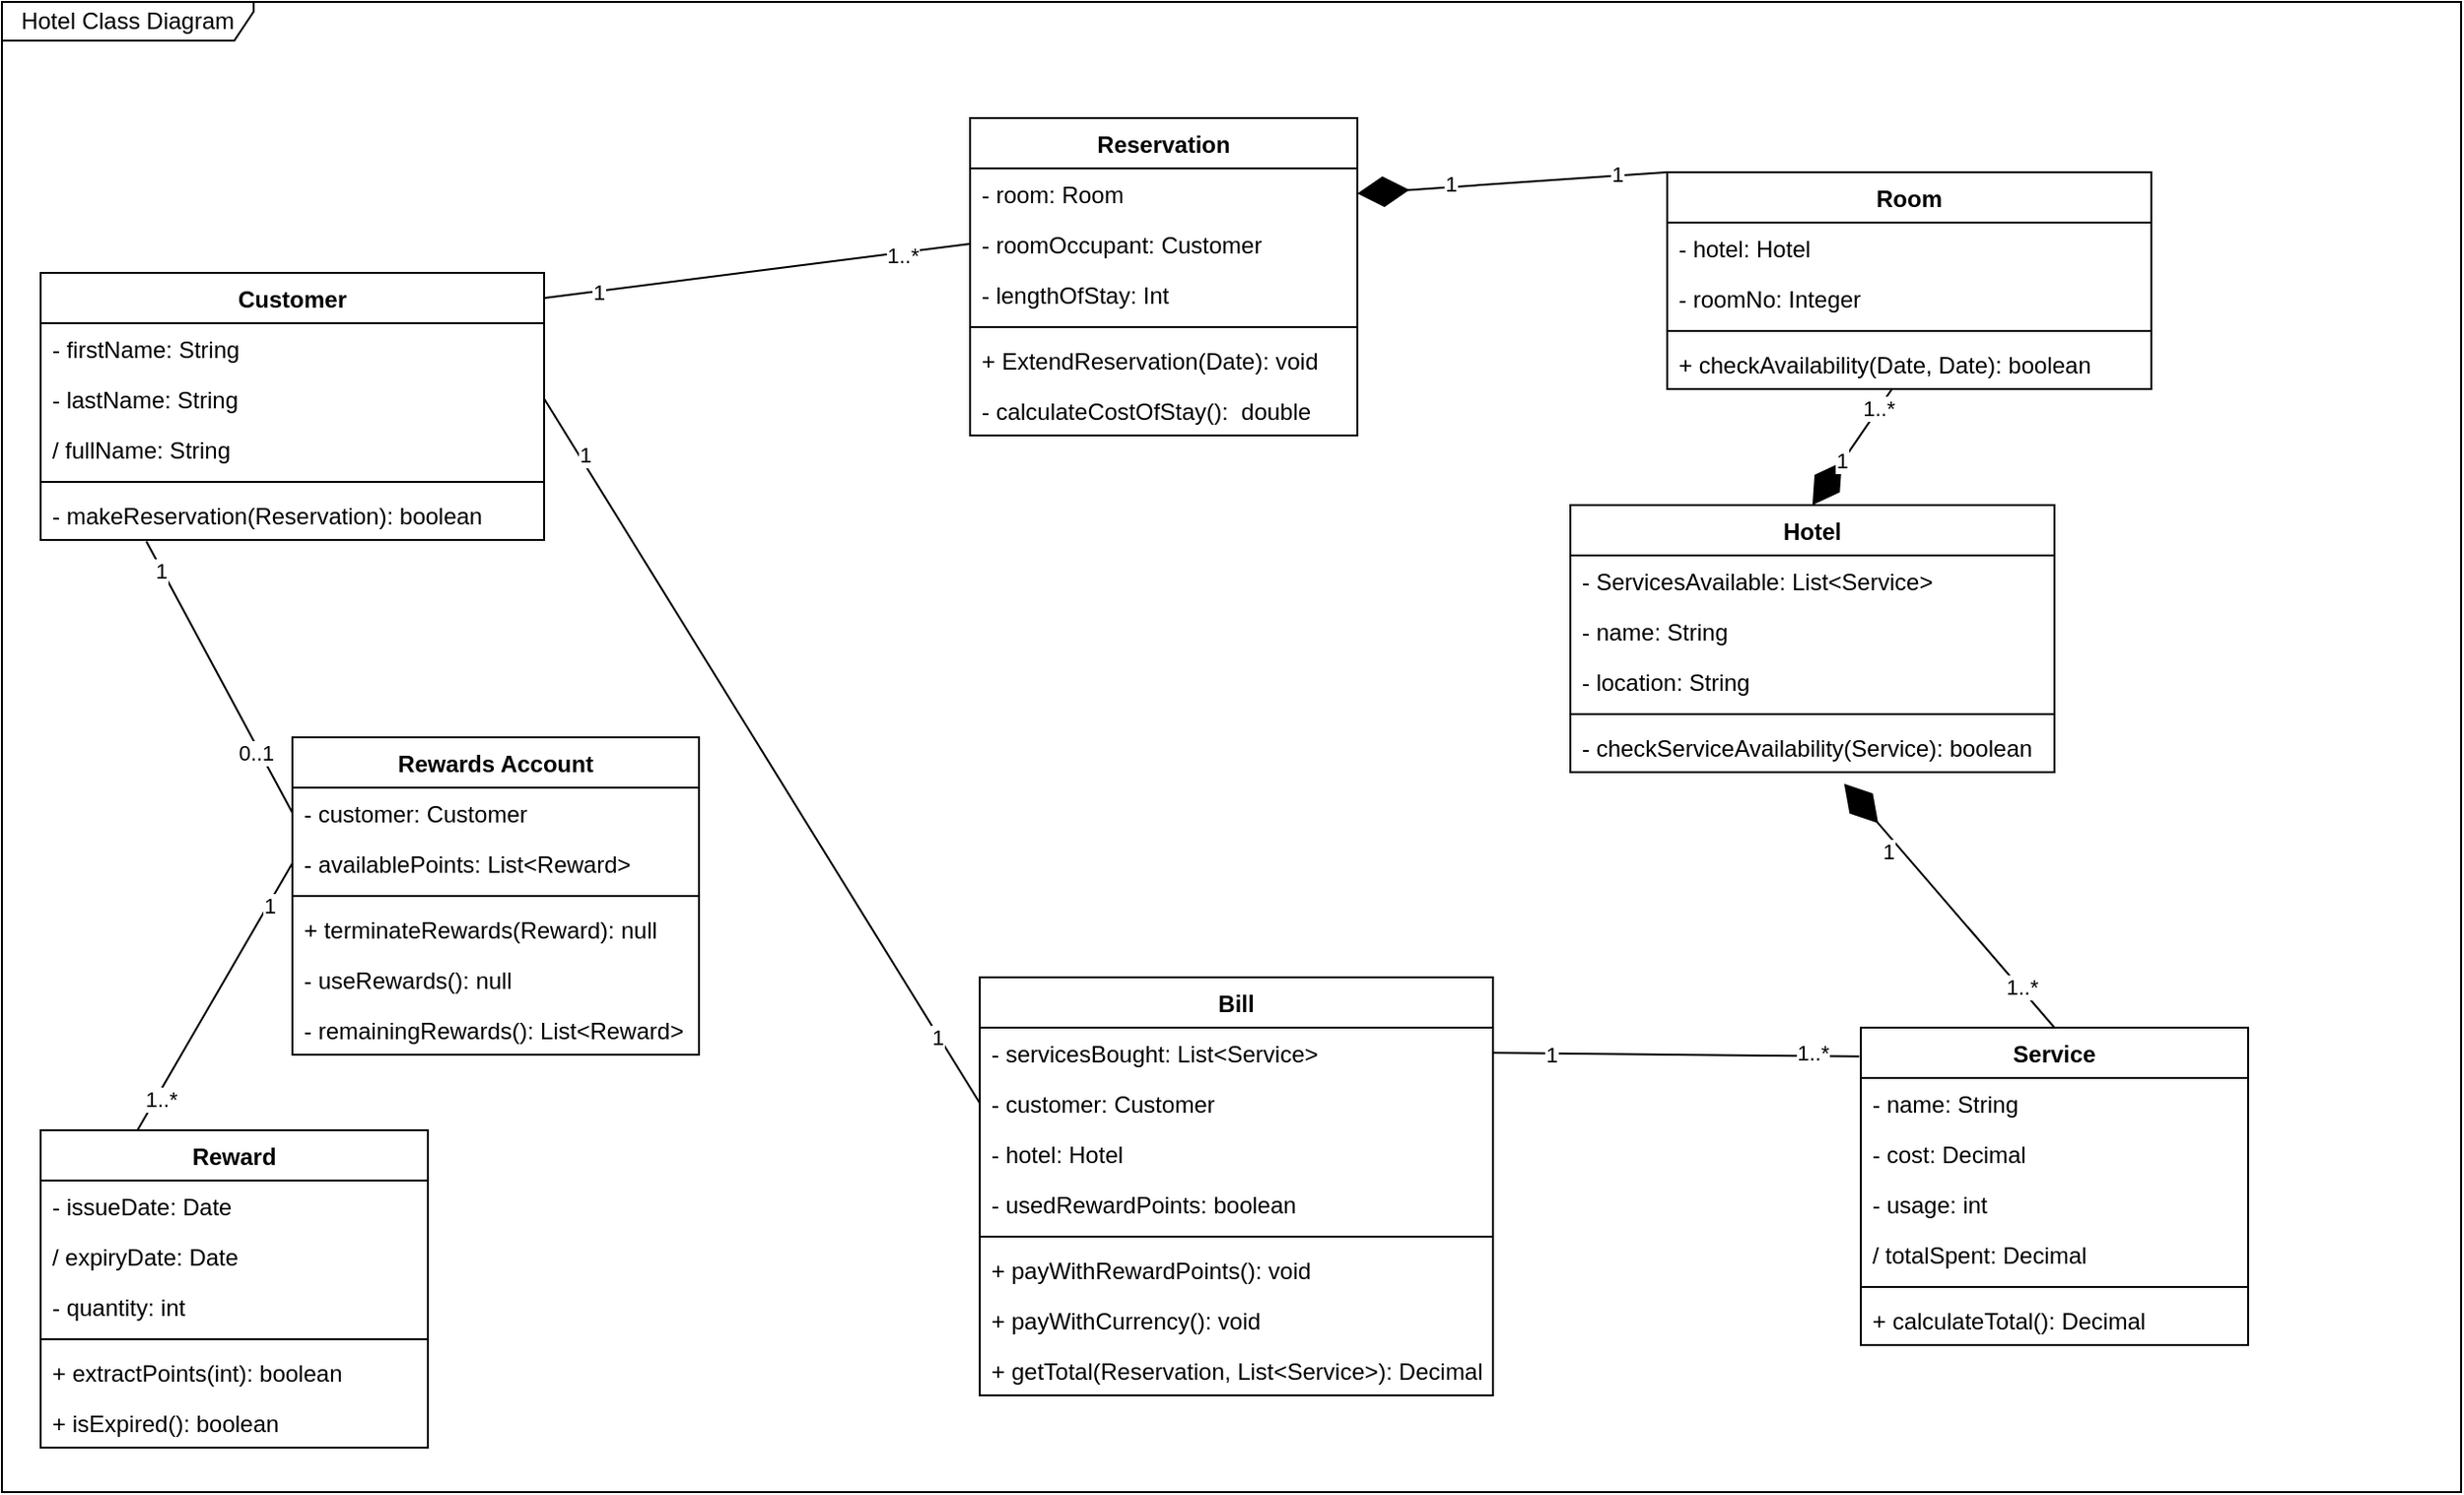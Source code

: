 <mxfile version="15.7.1" type="github">
  <diagram id="YhXRtmVECPYvh8T-_8Jl" name="Page-1">
    <mxGraphModel dx="1221" dy="1813" grid="1" gridSize="10" guides="1" tooltips="1" connect="1" arrows="1" fold="1" page="1" pageScale="1" pageWidth="827" pageHeight="1169" math="0" shadow="0">
      <root>
        <mxCell id="0" />
        <mxCell id="1" parent="0" />
        <mxCell id="nPpc5XucaBcoF5oF9KkG-5" value="Hotel Class Diagram" style="shape=umlFrame;whiteSpace=wrap;html=1;width=130;height=20;" parent="1" vertex="1">
          <mxGeometry x="120" y="-340" width="1270" height="770" as="geometry" />
        </mxCell>
        <mxCell id="nPpc5XucaBcoF5oF9KkG-1" value="Customer" style="swimlane;fontStyle=1;align=center;verticalAlign=top;childLayout=stackLayout;horizontal=1;startSize=26;horizontalStack=0;resizeParent=1;resizeParentMax=0;resizeLast=0;collapsible=1;marginBottom=0;" parent="1" vertex="1">
          <mxGeometry x="140" y="-200" width="260" height="138" as="geometry" />
        </mxCell>
        <mxCell id="vZjGSp75bT5T1jxKTtqy-52" value="- firstName: String" style="text;strokeColor=none;fillColor=none;align=left;verticalAlign=top;spacingLeft=4;spacingRight=4;overflow=hidden;rotatable=0;points=[[0,0.5],[1,0.5]];portConstraint=eastwest;" parent="nPpc5XucaBcoF5oF9KkG-1" vertex="1">
          <mxGeometry y="26" width="260" height="26" as="geometry" />
        </mxCell>
        <mxCell id="vZjGSp75bT5T1jxKTtqy-54" value="- lastName: String" style="text;strokeColor=none;fillColor=none;align=left;verticalAlign=top;spacingLeft=4;spacingRight=4;overflow=hidden;rotatable=0;points=[[0,0.5],[1,0.5]];portConstraint=eastwest;" parent="nPpc5XucaBcoF5oF9KkG-1" vertex="1">
          <mxGeometry y="52" width="260" height="26" as="geometry" />
        </mxCell>
        <mxCell id="vZjGSp75bT5T1jxKTtqy-55" value="/ fullName: String" style="text;strokeColor=none;fillColor=none;align=left;verticalAlign=top;spacingLeft=4;spacingRight=4;overflow=hidden;rotatable=0;points=[[0,0.5],[1,0.5]];portConstraint=eastwest;" parent="nPpc5XucaBcoF5oF9KkG-1" vertex="1">
          <mxGeometry y="78" width="260" height="26" as="geometry" />
        </mxCell>
        <mxCell id="nPpc5XucaBcoF5oF9KkG-3" value="" style="line;strokeWidth=1;fillColor=none;align=left;verticalAlign=middle;spacingTop=-1;spacingLeft=3;spacingRight=3;rotatable=0;labelPosition=right;points=[];portConstraint=eastwest;" parent="nPpc5XucaBcoF5oF9KkG-1" vertex="1">
          <mxGeometry y="104" width="260" height="8" as="geometry" />
        </mxCell>
        <mxCell id="nPpc5XucaBcoF5oF9KkG-4" value="- makeReservation(Reservation): boolean" style="text;strokeColor=none;fillColor=none;align=left;verticalAlign=top;spacingLeft=4;spacingRight=4;overflow=hidden;rotatable=0;points=[[0,0.5],[1,0.5]];portConstraint=eastwest;" parent="nPpc5XucaBcoF5oF9KkG-1" vertex="1">
          <mxGeometry y="112" width="260" height="26" as="geometry" />
        </mxCell>
        <mxCell id="nPpc5XucaBcoF5oF9KkG-6" value="Reservation" style="swimlane;fontStyle=1;align=center;verticalAlign=top;childLayout=stackLayout;horizontal=1;startSize=26;horizontalStack=0;resizeParent=1;resizeParentMax=0;resizeLast=0;collapsible=1;marginBottom=0;" parent="1" vertex="1">
          <mxGeometry x="620" y="-280" width="200" height="164" as="geometry" />
        </mxCell>
        <mxCell id="vZjGSp75bT5T1jxKTtqy-16" value="- room: Room" style="text;strokeColor=none;fillColor=none;align=left;verticalAlign=top;spacingLeft=4;spacingRight=4;overflow=hidden;rotatable=0;points=[[0,0.5],[1,0.5]];portConstraint=eastwest;" parent="nPpc5XucaBcoF5oF9KkG-6" vertex="1">
          <mxGeometry y="26" width="200" height="26" as="geometry" />
        </mxCell>
        <mxCell id="vZjGSp75bT5T1jxKTtqy-70" value="- roomOccupant: Customer" style="text;strokeColor=none;fillColor=none;align=left;verticalAlign=top;spacingLeft=4;spacingRight=4;overflow=hidden;rotatable=0;points=[[0,0.5],[1,0.5]];portConstraint=eastwest;" parent="nPpc5XucaBcoF5oF9KkG-6" vertex="1">
          <mxGeometry y="52" width="200" height="26" as="geometry" />
        </mxCell>
        <mxCell id="vZjGSp75bT5T1jxKTtqy-19" value="- lengthOfStay: Int" style="text;strokeColor=none;fillColor=none;align=left;verticalAlign=top;spacingLeft=4;spacingRight=4;overflow=hidden;rotatable=0;points=[[0,0.5],[1,0.5]];portConstraint=eastwest;" parent="nPpc5XucaBcoF5oF9KkG-6" vertex="1">
          <mxGeometry y="78" width="200" height="26" as="geometry" />
        </mxCell>
        <mxCell id="nPpc5XucaBcoF5oF9KkG-8" value="" style="line;strokeWidth=1;fillColor=none;align=left;verticalAlign=middle;spacingTop=-1;spacingLeft=3;spacingRight=3;rotatable=0;labelPosition=right;points=[];portConstraint=eastwest;" parent="nPpc5XucaBcoF5oF9KkG-6" vertex="1">
          <mxGeometry y="104" width="200" height="8" as="geometry" />
        </mxCell>
        <mxCell id="nPpc5XucaBcoF5oF9KkG-9" value="+ ExtendReservation(Date): void" style="text;strokeColor=none;fillColor=none;align=left;verticalAlign=top;spacingLeft=4;spacingRight=4;overflow=hidden;rotatable=0;points=[[0,0.5],[1,0.5]];portConstraint=eastwest;" parent="nPpc5XucaBcoF5oF9KkG-6" vertex="1">
          <mxGeometry y="112" width="200" height="26" as="geometry" />
        </mxCell>
        <mxCell id="vZjGSp75bT5T1jxKTtqy-43" value="- calculateCostOfStay():  double" style="text;strokeColor=none;fillColor=none;align=left;verticalAlign=top;spacingLeft=4;spacingRight=4;overflow=hidden;rotatable=0;points=[[0,0.5],[1,0.5]];portConstraint=eastwest;" parent="nPpc5XucaBcoF5oF9KkG-6" vertex="1">
          <mxGeometry y="138" width="200" height="26" as="geometry" />
        </mxCell>
        <mxCell id="nPpc5XucaBcoF5oF9KkG-14" value="Service" style="swimlane;fontStyle=1;align=center;verticalAlign=top;childLayout=stackLayout;horizontal=1;startSize=26;horizontalStack=0;resizeParent=1;resizeParentMax=0;resizeLast=0;collapsible=1;marginBottom=0;" parent="1" vertex="1">
          <mxGeometry x="1080" y="190" width="200" height="164" as="geometry" />
        </mxCell>
        <mxCell id="nPpc5XucaBcoF5oF9KkG-15" value="- name: String" style="text;strokeColor=none;fillColor=none;align=left;verticalAlign=top;spacingLeft=4;spacingRight=4;overflow=hidden;rotatable=0;points=[[0,0.5],[1,0.5]];portConstraint=eastwest;" parent="nPpc5XucaBcoF5oF9KkG-14" vertex="1">
          <mxGeometry y="26" width="200" height="26" as="geometry" />
        </mxCell>
        <mxCell id="vZjGSp75bT5T1jxKTtqy-32" value="- cost: Decimal" style="text;strokeColor=none;fillColor=none;align=left;verticalAlign=top;spacingLeft=4;spacingRight=4;overflow=hidden;rotatable=0;points=[[0,0.5],[1,0.5]];portConstraint=eastwest;" parent="nPpc5XucaBcoF5oF9KkG-14" vertex="1">
          <mxGeometry y="52" width="200" height="26" as="geometry" />
        </mxCell>
        <mxCell id="vZjGSp75bT5T1jxKTtqy-33" value="- usage: int" style="text;strokeColor=none;fillColor=none;align=left;verticalAlign=top;spacingLeft=4;spacingRight=4;overflow=hidden;rotatable=0;points=[[0,0.5],[1,0.5]];portConstraint=eastwest;" parent="nPpc5XucaBcoF5oF9KkG-14" vertex="1">
          <mxGeometry y="78" width="200" height="26" as="geometry" />
        </mxCell>
        <mxCell id="vZjGSp75bT5T1jxKTtqy-34" value="/ totalSpent: Decimal" style="text;strokeColor=none;fillColor=none;align=left;verticalAlign=top;spacingLeft=4;spacingRight=4;overflow=hidden;rotatable=0;points=[[0,0.5],[1,0.5]];portConstraint=eastwest;" parent="nPpc5XucaBcoF5oF9KkG-14" vertex="1">
          <mxGeometry y="104" width="200" height="26" as="geometry" />
        </mxCell>
        <mxCell id="nPpc5XucaBcoF5oF9KkG-16" value="" style="line;strokeWidth=1;fillColor=none;align=left;verticalAlign=middle;spacingTop=-1;spacingLeft=3;spacingRight=3;rotatable=0;labelPosition=right;points=[];portConstraint=eastwest;" parent="nPpc5XucaBcoF5oF9KkG-14" vertex="1">
          <mxGeometry y="130" width="200" height="8" as="geometry" />
        </mxCell>
        <mxCell id="nPpc5XucaBcoF5oF9KkG-17" value="+ calculateTotal(): Decimal" style="text;strokeColor=none;fillColor=none;align=left;verticalAlign=top;spacingLeft=4;spacingRight=4;overflow=hidden;rotatable=0;points=[[0,0.5],[1,0.5]];portConstraint=eastwest;" parent="nPpc5XucaBcoF5oF9KkG-14" vertex="1">
          <mxGeometry y="138" width="200" height="26" as="geometry" />
        </mxCell>
        <mxCell id="nPpc5XucaBcoF5oF9KkG-18" value="Bill" style="swimlane;fontStyle=1;align=center;verticalAlign=top;childLayout=stackLayout;horizontal=1;startSize=26;horizontalStack=0;resizeParent=1;resizeParentMax=0;resizeLast=0;collapsible=1;marginBottom=0;" parent="1" vertex="1">
          <mxGeometry x="625" y="164" width="265" height="216" as="geometry" />
        </mxCell>
        <mxCell id="nPpc5XucaBcoF5oF9KkG-19" value="- servicesBought: List&lt;Service&gt;" style="text;strokeColor=none;fillColor=none;align=left;verticalAlign=top;spacingLeft=4;spacingRight=4;overflow=hidden;rotatable=0;points=[[0,0.5],[1,0.5]];portConstraint=eastwest;" parent="nPpc5XucaBcoF5oF9KkG-18" vertex="1">
          <mxGeometry y="26" width="265" height="26" as="geometry" />
        </mxCell>
        <mxCell id="vZjGSp75bT5T1jxKTtqy-35" value="- customer: Customer " style="text;strokeColor=none;fillColor=none;align=left;verticalAlign=top;spacingLeft=4;spacingRight=4;overflow=hidden;rotatable=0;points=[[0,0.5],[1,0.5]];portConstraint=eastwest;" parent="nPpc5XucaBcoF5oF9KkG-18" vertex="1">
          <mxGeometry y="52" width="265" height="26" as="geometry" />
        </mxCell>
        <mxCell id="vZjGSp75bT5T1jxKTtqy-36" value="- hotel: Hotel" style="text;strokeColor=none;fillColor=none;align=left;verticalAlign=top;spacingLeft=4;spacingRight=4;overflow=hidden;rotatable=0;points=[[0,0.5],[1,0.5]];portConstraint=eastwest;" parent="nPpc5XucaBcoF5oF9KkG-18" vertex="1">
          <mxGeometry y="78" width="265" height="26" as="geometry" />
        </mxCell>
        <mxCell id="vZjGSp75bT5T1jxKTtqy-37" value="- usedRewardPoints: boolean" style="text;strokeColor=none;fillColor=none;align=left;verticalAlign=top;spacingLeft=4;spacingRight=4;overflow=hidden;rotatable=0;points=[[0,0.5],[1,0.5]];portConstraint=eastwest;" parent="nPpc5XucaBcoF5oF9KkG-18" vertex="1">
          <mxGeometry y="104" width="265" height="26" as="geometry" />
        </mxCell>
        <mxCell id="nPpc5XucaBcoF5oF9KkG-20" value="" style="line;strokeWidth=1;fillColor=none;align=left;verticalAlign=middle;spacingTop=-1;spacingLeft=3;spacingRight=3;rotatable=0;labelPosition=right;points=[];portConstraint=eastwest;" parent="nPpc5XucaBcoF5oF9KkG-18" vertex="1">
          <mxGeometry y="130" width="265" height="8" as="geometry" />
        </mxCell>
        <mxCell id="nPpc5XucaBcoF5oF9KkG-21" value="+ payWithRewardPoints(): void" style="text;strokeColor=none;fillColor=none;align=left;verticalAlign=top;spacingLeft=4;spacingRight=4;overflow=hidden;rotatable=0;points=[[0,0.5],[1,0.5]];portConstraint=eastwest;" parent="nPpc5XucaBcoF5oF9KkG-18" vertex="1">
          <mxGeometry y="138" width="265" height="26" as="geometry" />
        </mxCell>
        <mxCell id="vZjGSp75bT5T1jxKTtqy-44" value="+ payWithCurrency(): void" style="text;strokeColor=none;fillColor=none;align=left;verticalAlign=top;spacingLeft=4;spacingRight=4;overflow=hidden;rotatable=0;points=[[0,0.5],[1,0.5]];portConstraint=eastwest;" parent="nPpc5XucaBcoF5oF9KkG-18" vertex="1">
          <mxGeometry y="164" width="265" height="26" as="geometry" />
        </mxCell>
        <mxCell id="mT7NecSWXYVlErfL9x04-1" value="+ getTotal(Reservation, List&lt;Service&gt;): Decimal" style="text;strokeColor=none;fillColor=none;align=left;verticalAlign=top;spacingLeft=4;spacingRight=4;overflow=hidden;rotatable=0;points=[[0,0.5],[1,0.5]];portConstraint=eastwest;" vertex="1" parent="nPpc5XucaBcoF5oF9KkG-18">
          <mxGeometry y="190" width="265" height="26" as="geometry" />
        </mxCell>
        <mxCell id="nPpc5XucaBcoF5oF9KkG-22" value="Reward" style="swimlane;fontStyle=1;align=center;verticalAlign=top;childLayout=stackLayout;horizontal=1;startSize=26;horizontalStack=0;resizeParent=1;resizeParentMax=0;resizeLast=0;collapsible=1;marginBottom=0;" parent="1" vertex="1">
          <mxGeometry x="140" y="243" width="200" height="164" as="geometry" />
        </mxCell>
        <mxCell id="nPpc5XucaBcoF5oF9KkG-23" value="- issueDate: Date" style="text;strokeColor=none;fillColor=none;align=left;verticalAlign=top;spacingLeft=4;spacingRight=4;overflow=hidden;rotatable=0;points=[[0,0.5],[1,0.5]];portConstraint=eastwest;" parent="nPpc5XucaBcoF5oF9KkG-22" vertex="1">
          <mxGeometry y="26" width="200" height="26" as="geometry" />
        </mxCell>
        <mxCell id="vZjGSp75bT5T1jxKTtqy-48" value="/ expiryDate: Date" style="text;strokeColor=none;fillColor=none;align=left;verticalAlign=top;spacingLeft=4;spacingRight=4;overflow=hidden;rotatable=0;points=[[0,0.5],[1,0.5]];portConstraint=eastwest;" parent="nPpc5XucaBcoF5oF9KkG-22" vertex="1">
          <mxGeometry y="52" width="200" height="26" as="geometry" />
        </mxCell>
        <mxCell id="vZjGSp75bT5T1jxKTtqy-45" value="- quantity: int" style="text;strokeColor=none;fillColor=none;align=left;verticalAlign=top;spacingLeft=4;spacingRight=4;overflow=hidden;rotatable=0;points=[[0,0.5],[1,0.5]];portConstraint=eastwest;" parent="nPpc5XucaBcoF5oF9KkG-22" vertex="1">
          <mxGeometry y="78" width="200" height="26" as="geometry" />
        </mxCell>
        <mxCell id="nPpc5XucaBcoF5oF9KkG-24" value="" style="line;strokeWidth=1;fillColor=none;align=left;verticalAlign=middle;spacingTop=-1;spacingLeft=3;spacingRight=3;rotatable=0;labelPosition=right;points=[];portConstraint=eastwest;" parent="nPpc5XucaBcoF5oF9KkG-22" vertex="1">
          <mxGeometry y="104" width="200" height="8" as="geometry" />
        </mxCell>
        <mxCell id="nPpc5XucaBcoF5oF9KkG-25" value="+ extractPoints(int): boolean" style="text;strokeColor=none;fillColor=none;align=left;verticalAlign=top;spacingLeft=4;spacingRight=4;overflow=hidden;rotatable=0;points=[[0,0.5],[1,0.5]];portConstraint=eastwest;" parent="nPpc5XucaBcoF5oF9KkG-22" vertex="1">
          <mxGeometry y="112" width="200" height="26" as="geometry" />
        </mxCell>
        <mxCell id="vZjGSp75bT5T1jxKTtqy-47" value="+ isExpired(): boolean" style="text;strokeColor=none;fillColor=none;align=left;verticalAlign=top;spacingLeft=4;spacingRight=4;overflow=hidden;rotatable=0;points=[[0,0.5],[1,0.5]];portConstraint=eastwest;" parent="nPpc5XucaBcoF5oF9KkG-22" vertex="1">
          <mxGeometry y="138" width="200" height="26" as="geometry" />
        </mxCell>
        <mxCell id="nPpc5XucaBcoF5oF9KkG-26" value="Rewards Account" style="swimlane;fontStyle=1;align=center;verticalAlign=top;childLayout=stackLayout;horizontal=1;startSize=26;horizontalStack=0;resizeParent=1;resizeParentMax=0;resizeLast=0;collapsible=1;marginBottom=0;" parent="1" vertex="1">
          <mxGeometry x="270" y="40" width="210" height="164" as="geometry" />
        </mxCell>
        <mxCell id="nPpc5XucaBcoF5oF9KkG-27" value="- customer: Customer " style="text;strokeColor=none;fillColor=none;align=left;verticalAlign=top;spacingLeft=4;spacingRight=4;overflow=hidden;rotatable=0;points=[[0,0.5],[1,0.5]];portConstraint=eastwest;" parent="nPpc5XucaBcoF5oF9KkG-26" vertex="1">
          <mxGeometry y="26" width="210" height="26" as="geometry" />
        </mxCell>
        <mxCell id="vZjGSp75bT5T1jxKTtqy-76" value="- availablePoints: List&lt;Reward&gt;" style="text;strokeColor=none;fillColor=none;align=left;verticalAlign=top;spacingLeft=4;spacingRight=4;overflow=hidden;rotatable=0;points=[[0,0.5],[1,0.5]];portConstraint=eastwest;" parent="nPpc5XucaBcoF5oF9KkG-26" vertex="1">
          <mxGeometry y="52" width="210" height="26" as="geometry" />
        </mxCell>
        <mxCell id="nPpc5XucaBcoF5oF9KkG-28" value="" style="line;strokeWidth=1;fillColor=none;align=left;verticalAlign=middle;spacingTop=-1;spacingLeft=3;spacingRight=3;rotatable=0;labelPosition=right;points=[];portConstraint=eastwest;" parent="nPpc5XucaBcoF5oF9KkG-26" vertex="1">
          <mxGeometry y="78" width="210" height="8" as="geometry" />
        </mxCell>
        <mxCell id="nPpc5XucaBcoF5oF9KkG-29" value="+ terminateRewards(Reward): null" style="text;strokeColor=none;fillColor=none;align=left;verticalAlign=top;spacingLeft=4;spacingRight=4;overflow=hidden;rotatable=0;points=[[0,0.5],[1,0.5]];portConstraint=eastwest;" parent="nPpc5XucaBcoF5oF9KkG-26" vertex="1">
          <mxGeometry y="86" width="210" height="26" as="geometry" />
        </mxCell>
        <mxCell id="vZjGSp75bT5T1jxKTtqy-50" value="- useRewards(): null" style="text;strokeColor=none;fillColor=none;align=left;verticalAlign=top;spacingLeft=4;spacingRight=4;overflow=hidden;rotatable=0;points=[[0,0.5],[1,0.5]];portConstraint=eastwest;" parent="nPpc5XucaBcoF5oF9KkG-26" vertex="1">
          <mxGeometry y="112" width="210" height="26" as="geometry" />
        </mxCell>
        <mxCell id="vZjGSp75bT5T1jxKTtqy-51" value="- remainingRewards(): List&lt;Reward&gt;" style="text;strokeColor=none;fillColor=none;align=left;verticalAlign=top;spacingLeft=4;spacingRight=4;overflow=hidden;rotatable=0;points=[[0,0.5],[1,0.5]];portConstraint=eastwest;" parent="nPpc5XucaBcoF5oF9KkG-26" vertex="1">
          <mxGeometry y="138" width="210" height="26" as="geometry" />
        </mxCell>
        <mxCell id="vZjGSp75bT5T1jxKTtqy-1" value="Hotel" style="swimlane;fontStyle=1;align=center;verticalAlign=top;childLayout=stackLayout;horizontal=1;startSize=26;horizontalStack=0;resizeParent=1;resizeParentMax=0;resizeLast=0;collapsible=1;marginBottom=0;" parent="1" vertex="1">
          <mxGeometry x="930" y="-80" width="250" height="138" as="geometry" />
        </mxCell>
        <mxCell id="vZjGSp75bT5T1jxKTtqy-2" value="- ServicesAvailable: List&lt;Service&gt;" style="text;strokeColor=none;fillColor=none;align=left;verticalAlign=top;spacingLeft=4;spacingRight=4;overflow=hidden;rotatable=0;points=[[0,0.5],[1,0.5]];portConstraint=eastwest;" parent="vZjGSp75bT5T1jxKTtqy-1" vertex="1">
          <mxGeometry y="26" width="250" height="26" as="geometry" />
        </mxCell>
        <mxCell id="vZjGSp75bT5T1jxKTtqy-60" value="- name: String" style="text;strokeColor=none;fillColor=none;align=left;verticalAlign=top;spacingLeft=4;spacingRight=4;overflow=hidden;rotatable=0;points=[[0,0.5],[1,0.5]];portConstraint=eastwest;" parent="vZjGSp75bT5T1jxKTtqy-1" vertex="1">
          <mxGeometry y="52" width="250" height="26" as="geometry" />
        </mxCell>
        <mxCell id="vZjGSp75bT5T1jxKTtqy-61" value="- location: String" style="text;strokeColor=none;fillColor=none;align=left;verticalAlign=top;spacingLeft=4;spacingRight=4;overflow=hidden;rotatable=0;points=[[0,0.5],[1,0.5]];portConstraint=eastwest;" parent="vZjGSp75bT5T1jxKTtqy-1" vertex="1">
          <mxGeometry y="78" width="250" height="26" as="geometry" />
        </mxCell>
        <mxCell id="vZjGSp75bT5T1jxKTtqy-3" value="" style="line;strokeWidth=1;fillColor=none;align=left;verticalAlign=middle;spacingTop=-1;spacingLeft=3;spacingRight=3;rotatable=0;labelPosition=right;points=[];portConstraint=eastwest;" parent="vZjGSp75bT5T1jxKTtqy-1" vertex="1">
          <mxGeometry y="104" width="250" height="8" as="geometry" />
        </mxCell>
        <mxCell id="vZjGSp75bT5T1jxKTtqy-4" value="- checkServiceAvailability(Service): boolean" style="text;strokeColor=none;fillColor=none;align=left;verticalAlign=top;spacingLeft=4;spacingRight=4;overflow=hidden;rotatable=0;points=[[0,0.5],[1,0.5]];portConstraint=eastwest;" parent="vZjGSp75bT5T1jxKTtqy-1" vertex="1">
          <mxGeometry y="112" width="250" height="26" as="geometry" />
        </mxCell>
        <mxCell id="vZjGSp75bT5T1jxKTtqy-8" value="Room" style="swimlane;fontStyle=1;align=center;verticalAlign=top;childLayout=stackLayout;horizontal=1;startSize=26;horizontalStack=0;resizeParent=1;resizeParentMax=0;resizeLast=0;collapsible=1;marginBottom=0;" parent="1" vertex="1">
          <mxGeometry x="980" y="-252" width="250" height="112" as="geometry" />
        </mxCell>
        <mxCell id="vZjGSp75bT5T1jxKTtqy-9" value="- hotel: Hotel" style="text;strokeColor=none;fillColor=none;align=left;verticalAlign=top;spacingLeft=4;spacingRight=4;overflow=hidden;rotatable=0;points=[[0,0.5],[1,0.5]];portConstraint=eastwest;" parent="vZjGSp75bT5T1jxKTtqy-8" vertex="1">
          <mxGeometry y="26" width="250" height="26" as="geometry" />
        </mxCell>
        <mxCell id="vZjGSp75bT5T1jxKTtqy-21" value="- roomNo: Integer" style="text;strokeColor=none;fillColor=none;align=left;verticalAlign=top;spacingLeft=4;spacingRight=4;overflow=hidden;rotatable=0;points=[[0,0.5],[1,0.5]];portConstraint=eastwest;" parent="vZjGSp75bT5T1jxKTtqy-8" vertex="1">
          <mxGeometry y="52" width="250" height="26" as="geometry" />
        </mxCell>
        <mxCell id="vZjGSp75bT5T1jxKTtqy-10" value="" style="line;strokeWidth=1;fillColor=none;align=left;verticalAlign=middle;spacingTop=-1;spacingLeft=3;spacingRight=3;rotatable=0;labelPosition=right;points=[];portConstraint=eastwest;" parent="vZjGSp75bT5T1jxKTtqy-8" vertex="1">
          <mxGeometry y="78" width="250" height="8" as="geometry" />
        </mxCell>
        <mxCell id="vZjGSp75bT5T1jxKTtqy-11" value="+ checkAvailability(Date, Date): boolean" style="text;strokeColor=none;fillColor=none;align=left;verticalAlign=top;spacingLeft=4;spacingRight=4;overflow=hidden;rotatable=0;points=[[0,0.5],[1,0.5]];portConstraint=eastwest;" parent="vZjGSp75bT5T1jxKTtqy-8" vertex="1">
          <mxGeometry y="86" width="250" height="26" as="geometry" />
        </mxCell>
        <mxCell id="vZjGSp75bT5T1jxKTtqy-56" value="" style="endArrow=diamondThin;endFill=1;endSize=24;html=1;rounded=0;targetPerimeterSpacing=6;entryX=0.5;entryY=0;entryDx=0;entryDy=0;" parent="1" source="vZjGSp75bT5T1jxKTtqy-11" target="vZjGSp75bT5T1jxKTtqy-1" edge="1">
          <mxGeometry width="160" relative="1" as="geometry">
            <mxPoint x="570" y="130" as="sourcePoint" />
            <mxPoint x="730" y="130" as="targetPoint" />
          </mxGeometry>
        </mxCell>
        <mxCell id="vZjGSp75bT5T1jxKTtqy-57" value="1" style="edgeLabel;html=1;align=center;verticalAlign=middle;resizable=0;points=[];" parent="vZjGSp75bT5T1jxKTtqy-56" vertex="1" connectable="0">
          <mxGeometry x="0.246" y="-1" relative="1" as="geometry">
            <mxPoint as="offset" />
          </mxGeometry>
        </mxCell>
        <mxCell id="vZjGSp75bT5T1jxKTtqy-58" value="1..*" style="edgeLabel;html=1;align=center;verticalAlign=middle;resizable=0;points=[];" parent="vZjGSp75bT5T1jxKTtqy-56" vertex="1" connectable="0">
          <mxGeometry x="-0.667" y="-1" relative="1" as="geometry">
            <mxPoint as="offset" />
          </mxGeometry>
        </mxCell>
        <mxCell id="vZjGSp75bT5T1jxKTtqy-63" value="" style="endArrow=diamondThin;endFill=1;endSize=24;html=1;rounded=0;targetPerimeterSpacing=6;exitX=0.5;exitY=0;exitDx=0;exitDy=0;" parent="1" source="nPpc5XucaBcoF5oF9KkG-14" target="vZjGSp75bT5T1jxKTtqy-4" edge="1">
          <mxGeometry width="160" relative="1" as="geometry">
            <mxPoint x="965" y="-68.0" as="sourcePoint" />
            <mxPoint x="965" y="-10" as="targetPoint" />
          </mxGeometry>
        </mxCell>
        <mxCell id="vZjGSp75bT5T1jxKTtqy-64" value="1" style="edgeLabel;html=1;align=center;verticalAlign=middle;resizable=0;points=[];" parent="vZjGSp75bT5T1jxKTtqy-63" vertex="1" connectable="0">
          <mxGeometry x="0.246" y="-1" relative="1" as="geometry">
            <mxPoint x="-19" y="-12" as="offset" />
          </mxGeometry>
        </mxCell>
        <mxCell id="vZjGSp75bT5T1jxKTtqy-65" value="1..*" style="edgeLabel;html=1;align=center;verticalAlign=middle;resizable=0;points=[];" parent="vZjGSp75bT5T1jxKTtqy-63" vertex="1" connectable="0">
          <mxGeometry x="-0.667" y="-1" relative="1" as="geometry">
            <mxPoint as="offset" />
          </mxGeometry>
        </mxCell>
        <mxCell id="vZjGSp75bT5T1jxKTtqy-73" style="edgeStyle=none;rounded=0;orthogonalLoop=1;jettySize=auto;html=1;exitX=0;exitY=0.5;exitDx=0;exitDy=0;startArrow=none;startFill=0;endArrow=none;endFill=0;targetPerimeterSpacing=6;entryX=1;entryY=0.094;entryDx=0;entryDy=0;entryPerimeter=0;" parent="1" source="vZjGSp75bT5T1jxKTtqy-70" target="nPpc5XucaBcoF5oF9KkG-1" edge="1">
          <mxGeometry relative="1" as="geometry" />
        </mxCell>
        <mxCell id="vZjGSp75bT5T1jxKTtqy-74" value="1" style="edgeLabel;html=1;align=center;verticalAlign=middle;resizable=0;points=[];" parent="vZjGSp75bT5T1jxKTtqy-73" vertex="1" connectable="0">
          <mxGeometry x="0.744" relative="1" as="geometry">
            <mxPoint as="offset" />
          </mxGeometry>
        </mxCell>
        <mxCell id="vZjGSp75bT5T1jxKTtqy-75" value="1..*" style="edgeLabel;html=1;align=center;verticalAlign=middle;resizable=0;points=[];" parent="vZjGSp75bT5T1jxKTtqy-73" vertex="1" connectable="0">
          <mxGeometry x="-0.674" y="1" relative="1" as="geometry">
            <mxPoint as="offset" />
          </mxGeometry>
        </mxCell>
        <mxCell id="vZjGSp75bT5T1jxKTtqy-77" style="edgeStyle=none;rounded=0;orthogonalLoop=1;jettySize=auto;html=1;exitX=0;exitY=0.5;exitDx=0;exitDy=0;entryX=0.21;entryY=1.029;entryDx=0;entryDy=0;entryPerimeter=0;startArrow=none;startFill=0;endArrow=none;endFill=0;targetPerimeterSpacing=6;" parent="1" source="nPpc5XucaBcoF5oF9KkG-27" target="nPpc5XucaBcoF5oF9KkG-4" edge="1">
          <mxGeometry relative="1" as="geometry" />
        </mxCell>
        <mxCell id="vZjGSp75bT5T1jxKTtqy-79" value="1" style="edgeLabel;html=1;align=center;verticalAlign=middle;resizable=0;points=[];" parent="vZjGSp75bT5T1jxKTtqy-77" vertex="1" connectable="0">
          <mxGeometry x="0.791" y="1" relative="1" as="geometry">
            <mxPoint as="offset" />
          </mxGeometry>
        </mxCell>
        <mxCell id="vZjGSp75bT5T1jxKTtqy-80" value="0..1" style="edgeLabel;html=1;align=center;verticalAlign=middle;resizable=0;points=[];" parent="vZjGSp75bT5T1jxKTtqy-77" vertex="1" connectable="0">
          <mxGeometry x="-0.534" y="2" relative="1" as="geometry">
            <mxPoint as="offset" />
          </mxGeometry>
        </mxCell>
        <mxCell id="vZjGSp75bT5T1jxKTtqy-81" style="edgeStyle=none;rounded=0;orthogonalLoop=1;jettySize=auto;html=1;exitX=0;exitY=0.5;exitDx=0;exitDy=0;entryX=0.25;entryY=0;entryDx=0;entryDy=0;startArrow=none;startFill=0;endArrow=none;endFill=0;targetPerimeterSpacing=6;" parent="1" source="vZjGSp75bT5T1jxKTtqy-76" target="nPpc5XucaBcoF5oF9KkG-22" edge="1">
          <mxGeometry relative="1" as="geometry" />
        </mxCell>
        <mxCell id="vZjGSp75bT5T1jxKTtqy-82" value="1..*" style="edgeLabel;html=1;align=center;verticalAlign=middle;resizable=0;points=[];" parent="vZjGSp75bT5T1jxKTtqy-81" vertex="1" connectable="0">
          <mxGeometry x="0.744" y="2" relative="1" as="geometry">
            <mxPoint as="offset" />
          </mxGeometry>
        </mxCell>
        <mxCell id="vZjGSp75bT5T1jxKTtqy-83" value="1" style="edgeLabel;html=1;align=center;verticalAlign=middle;resizable=0;points=[];" parent="vZjGSp75bT5T1jxKTtqy-81" vertex="1" connectable="0">
          <mxGeometry x="-0.684" relative="1" as="geometry">
            <mxPoint as="offset" />
          </mxGeometry>
        </mxCell>
        <mxCell id="vZjGSp75bT5T1jxKTtqy-84" style="edgeStyle=none;rounded=0;orthogonalLoop=1;jettySize=auto;html=1;exitX=1;exitY=0.5;exitDx=0;exitDy=0;entryX=-0.004;entryY=0.091;entryDx=0;entryDy=0;startArrow=none;startFill=0;endArrow=none;endFill=0;targetPerimeterSpacing=6;entryPerimeter=0;" parent="1" source="nPpc5XucaBcoF5oF9KkG-19" target="nPpc5XucaBcoF5oF9KkG-14" edge="1">
          <mxGeometry relative="1" as="geometry">
            <mxPoint x="940" y="230" as="sourcePoint" />
            <mxPoint x="860" y="368" as="targetPoint" />
          </mxGeometry>
        </mxCell>
        <mxCell id="vZjGSp75bT5T1jxKTtqy-85" value="1..*" style="edgeLabel;html=1;align=center;verticalAlign=middle;resizable=0;points=[];" parent="vZjGSp75bT5T1jxKTtqy-84" vertex="1" connectable="0">
          <mxGeometry x="0.744" y="2" relative="1" as="geometry">
            <mxPoint as="offset" />
          </mxGeometry>
        </mxCell>
        <mxCell id="vZjGSp75bT5T1jxKTtqy-86" value="1" style="edgeLabel;html=1;align=center;verticalAlign=middle;resizable=0;points=[];" parent="vZjGSp75bT5T1jxKTtqy-84" vertex="1" connectable="0">
          <mxGeometry x="-0.684" relative="1" as="geometry">
            <mxPoint as="offset" />
          </mxGeometry>
        </mxCell>
        <mxCell id="vZjGSp75bT5T1jxKTtqy-87" style="edgeStyle=none;rounded=0;orthogonalLoop=1;jettySize=auto;html=1;exitX=0;exitY=0.5;exitDx=0;exitDy=0;entryX=1;entryY=0.5;entryDx=0;entryDy=0;startArrow=none;startFill=0;endArrow=none;endFill=0;targetPerimeterSpacing=6;" parent="1" source="vZjGSp75bT5T1jxKTtqy-35" edge="1">
          <mxGeometry relative="1" as="geometry">
            <mxPoint x="400" y="-135" as="targetPoint" />
          </mxGeometry>
        </mxCell>
        <mxCell id="vZjGSp75bT5T1jxKTtqy-88" value="1" style="edgeLabel;html=1;align=center;verticalAlign=middle;resizable=0;points=[];" parent="vZjGSp75bT5T1jxKTtqy-87" vertex="1" connectable="0">
          <mxGeometry x="0.835" y="-3" relative="1" as="geometry">
            <mxPoint as="offset" />
          </mxGeometry>
        </mxCell>
        <mxCell id="vZjGSp75bT5T1jxKTtqy-89" value="1" style="edgeLabel;html=1;align=center;verticalAlign=middle;resizable=0;points=[];" parent="vZjGSp75bT5T1jxKTtqy-87" vertex="1" connectable="0">
          <mxGeometry x="-0.806" y="2" relative="1" as="geometry">
            <mxPoint x="1" as="offset" />
          </mxGeometry>
        </mxCell>
        <mxCell id="vZjGSp75bT5T1jxKTtqy-100" value="" style="endArrow=diamondThin;endFill=1;endSize=24;html=1;rounded=0;targetPerimeterSpacing=6;entryX=1;entryY=0.5;entryDx=0;entryDy=0;exitX=0;exitY=0;exitDx=0;exitDy=0;" parent="1" source="vZjGSp75bT5T1jxKTtqy-8" target="vZjGSp75bT5T1jxKTtqy-16" edge="1">
          <mxGeometry width="160" relative="1" as="geometry">
            <mxPoint x="940" y="-70.0" as="sourcePoint" />
            <mxPoint x="830" y="-179.0" as="targetPoint" />
          </mxGeometry>
        </mxCell>
        <mxCell id="vZjGSp75bT5T1jxKTtqy-101" value="1" style="edgeLabel;html=1;align=center;verticalAlign=middle;resizable=0;points=[];" parent="vZjGSp75bT5T1jxKTtqy-100" vertex="1" connectable="0">
          <mxGeometry x="0.246" y="-1" relative="1" as="geometry">
            <mxPoint x="-12" as="offset" />
          </mxGeometry>
        </mxCell>
        <mxCell id="vZjGSp75bT5T1jxKTtqy-102" value="1" style="edgeLabel;html=1;align=center;verticalAlign=middle;resizable=0;points=[];" parent="vZjGSp75bT5T1jxKTtqy-100" vertex="1" connectable="0">
          <mxGeometry x="-0.667" y="-1" relative="1" as="geometry">
            <mxPoint as="offset" />
          </mxGeometry>
        </mxCell>
      </root>
    </mxGraphModel>
  </diagram>
</mxfile>
